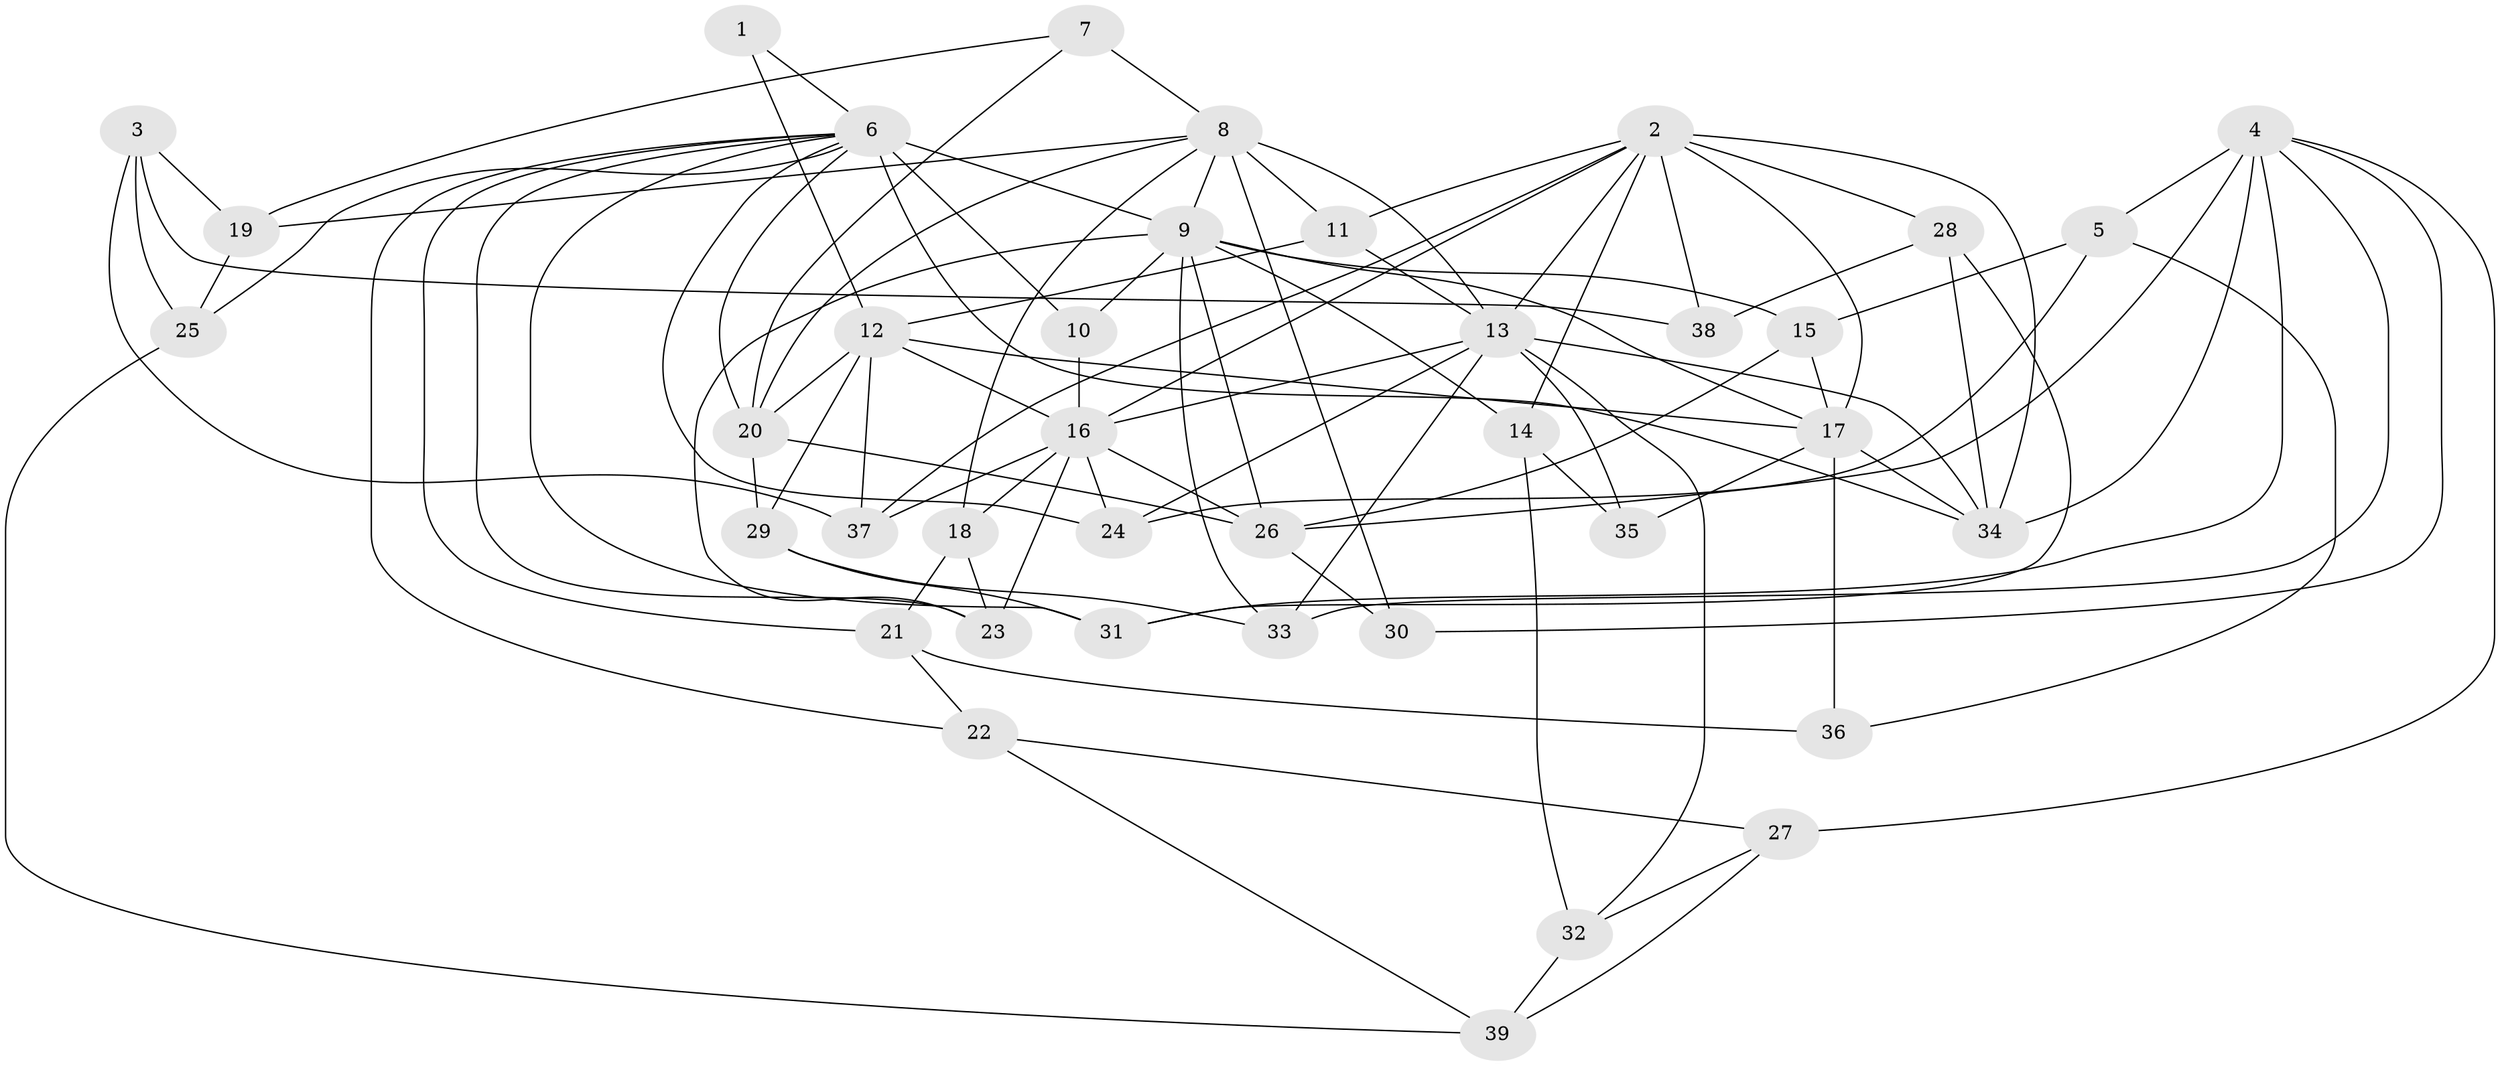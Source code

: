 // original degree distribution, {4: 1.0}
// Generated by graph-tools (version 1.1) at 2025/38/03/09/25 02:38:15]
// undirected, 39 vertices, 97 edges
graph export_dot {
graph [start="1"]
  node [color=gray90,style=filled];
  1;
  2;
  3;
  4;
  5;
  6;
  7;
  8;
  9;
  10;
  11;
  12;
  13;
  14;
  15;
  16;
  17;
  18;
  19;
  20;
  21;
  22;
  23;
  24;
  25;
  26;
  27;
  28;
  29;
  30;
  31;
  32;
  33;
  34;
  35;
  36;
  37;
  38;
  39;
  1 -- 6 [weight=1.0];
  1 -- 12 [weight=3.0];
  2 -- 11 [weight=1.0];
  2 -- 13 [weight=2.0];
  2 -- 14 [weight=1.0];
  2 -- 16 [weight=1.0];
  2 -- 17 [weight=2.0];
  2 -- 28 [weight=1.0];
  2 -- 34 [weight=1.0];
  2 -- 37 [weight=1.0];
  2 -- 38 [weight=2.0];
  3 -- 19 [weight=1.0];
  3 -- 25 [weight=1.0];
  3 -- 37 [weight=1.0];
  3 -- 38 [weight=1.0];
  4 -- 5 [weight=1.0];
  4 -- 26 [weight=2.0];
  4 -- 27 [weight=1.0];
  4 -- 30 [weight=1.0];
  4 -- 31 [weight=1.0];
  4 -- 33 [weight=1.0];
  4 -- 34 [weight=1.0];
  5 -- 15 [weight=1.0];
  5 -- 24 [weight=1.0];
  5 -- 36 [weight=1.0];
  6 -- 9 [weight=1.0];
  6 -- 10 [weight=1.0];
  6 -- 20 [weight=2.0];
  6 -- 21 [weight=1.0];
  6 -- 22 [weight=1.0];
  6 -- 23 [weight=1.0];
  6 -- 24 [weight=1.0];
  6 -- 25 [weight=1.0];
  6 -- 31 [weight=1.0];
  6 -- 34 [weight=1.0];
  7 -- 8 [weight=2.0];
  7 -- 19 [weight=1.0];
  7 -- 20 [weight=1.0];
  8 -- 9 [weight=1.0];
  8 -- 11 [weight=1.0];
  8 -- 13 [weight=3.0];
  8 -- 18 [weight=1.0];
  8 -- 19 [weight=1.0];
  8 -- 20 [weight=1.0];
  8 -- 30 [weight=2.0];
  9 -- 10 [weight=2.0];
  9 -- 14 [weight=1.0];
  9 -- 15 [weight=1.0];
  9 -- 17 [weight=3.0];
  9 -- 23 [weight=1.0];
  9 -- 26 [weight=1.0];
  9 -- 33 [weight=1.0];
  10 -- 16 [weight=1.0];
  11 -- 12 [weight=1.0];
  11 -- 13 [weight=1.0];
  12 -- 16 [weight=2.0];
  12 -- 17 [weight=1.0];
  12 -- 20 [weight=1.0];
  12 -- 29 [weight=1.0];
  12 -- 37 [weight=1.0];
  13 -- 16 [weight=1.0];
  13 -- 24 [weight=1.0];
  13 -- 32 [weight=1.0];
  13 -- 33 [weight=1.0];
  13 -- 34 [weight=1.0];
  13 -- 35 [weight=1.0];
  14 -- 32 [weight=1.0];
  14 -- 35 [weight=1.0];
  15 -- 17 [weight=1.0];
  15 -- 26 [weight=1.0];
  16 -- 18 [weight=1.0];
  16 -- 23 [weight=1.0];
  16 -- 24 [weight=1.0];
  16 -- 26 [weight=1.0];
  16 -- 37 [weight=1.0];
  17 -- 34 [weight=1.0];
  17 -- 35 [weight=2.0];
  17 -- 36 [weight=2.0];
  18 -- 21 [weight=1.0];
  18 -- 23 [weight=1.0];
  19 -- 25 [weight=1.0];
  20 -- 26 [weight=2.0];
  20 -- 29 [weight=1.0];
  21 -- 22 [weight=1.0];
  21 -- 36 [weight=1.0];
  22 -- 27 [weight=1.0];
  22 -- 39 [weight=1.0];
  25 -- 39 [weight=1.0];
  26 -- 30 [weight=1.0];
  27 -- 32 [weight=1.0];
  27 -- 39 [weight=1.0];
  28 -- 31 [weight=1.0];
  28 -- 34 [weight=1.0];
  28 -- 38 [weight=1.0];
  29 -- 31 [weight=1.0];
  29 -- 33 [weight=1.0];
  32 -- 39 [weight=1.0];
}
